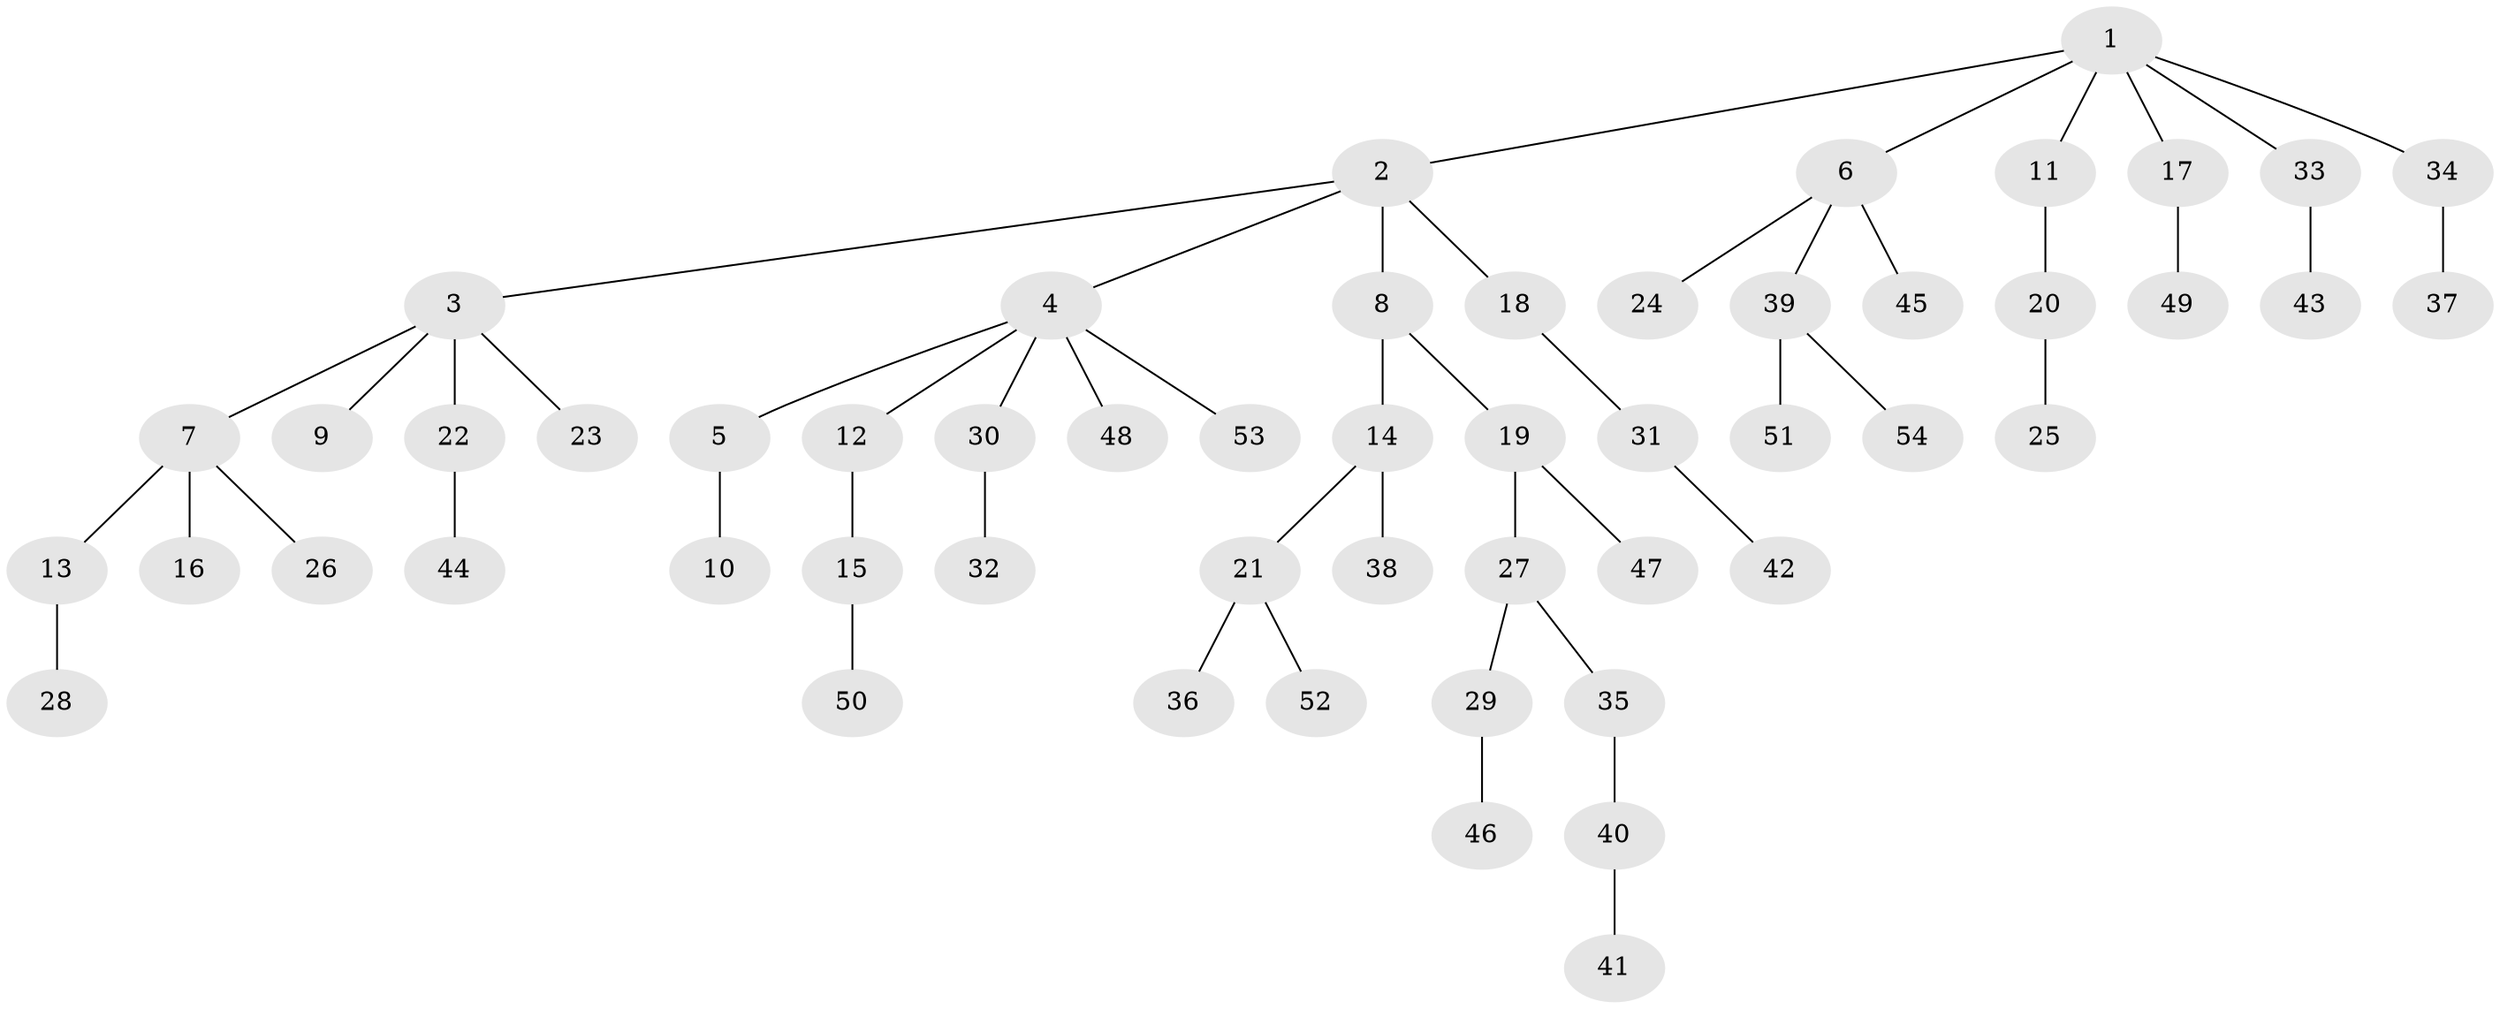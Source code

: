 // Generated by graph-tools (version 1.1) at 2025/53/03/09/25 04:53:06]
// undirected, 54 vertices, 53 edges
graph export_dot {
graph [start="1"]
  node [color=gray90,style=filled];
  1;
  2;
  3;
  4;
  5;
  6;
  7;
  8;
  9;
  10;
  11;
  12;
  13;
  14;
  15;
  16;
  17;
  18;
  19;
  20;
  21;
  22;
  23;
  24;
  25;
  26;
  27;
  28;
  29;
  30;
  31;
  32;
  33;
  34;
  35;
  36;
  37;
  38;
  39;
  40;
  41;
  42;
  43;
  44;
  45;
  46;
  47;
  48;
  49;
  50;
  51;
  52;
  53;
  54;
  1 -- 2;
  1 -- 6;
  1 -- 11;
  1 -- 17;
  1 -- 33;
  1 -- 34;
  2 -- 3;
  2 -- 4;
  2 -- 8;
  2 -- 18;
  3 -- 7;
  3 -- 9;
  3 -- 22;
  3 -- 23;
  4 -- 5;
  4 -- 12;
  4 -- 30;
  4 -- 48;
  4 -- 53;
  5 -- 10;
  6 -- 24;
  6 -- 39;
  6 -- 45;
  7 -- 13;
  7 -- 16;
  7 -- 26;
  8 -- 14;
  8 -- 19;
  11 -- 20;
  12 -- 15;
  13 -- 28;
  14 -- 21;
  14 -- 38;
  15 -- 50;
  17 -- 49;
  18 -- 31;
  19 -- 27;
  19 -- 47;
  20 -- 25;
  21 -- 36;
  21 -- 52;
  22 -- 44;
  27 -- 29;
  27 -- 35;
  29 -- 46;
  30 -- 32;
  31 -- 42;
  33 -- 43;
  34 -- 37;
  35 -- 40;
  39 -- 51;
  39 -- 54;
  40 -- 41;
}
